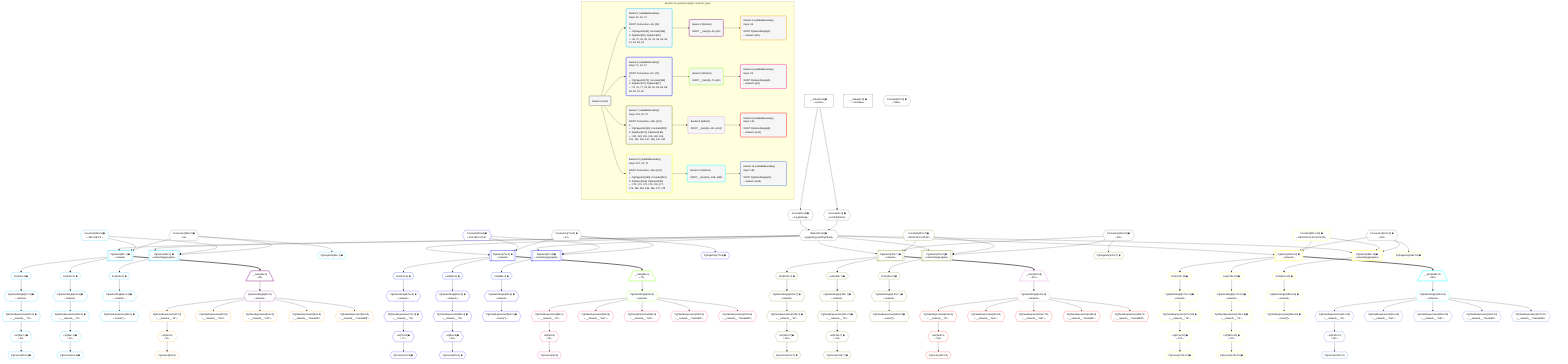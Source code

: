 %%{init: {'themeVariables': { 'fontSize': '12px'}}}%%
graph TD
    classDef path fill:#eee,stroke:#000,color:#000
    classDef plan fill:#fff,stroke-width:1px,color:#000
    classDef itemplan fill:#fff,stroke-width:2px,color:#000
    classDef unbatchedplan fill:#dff,stroke-width:1px,color:#000
    classDef sideeffectplan fill:#fcc,stroke-width:2px,color:#000
    classDef bucket fill:#f6f6f6,color:#000,stroke-width:2px,text-align:left


    %% plan dependencies
    Object22{{"Object[22∈0] ➊<br />ᐸ{pgSettings,withPgClient}ᐳ"}}:::plan
    Access20{{"Access[20∈0] ➊<br />ᐸ2.pgSettingsᐳ"}}:::plan
    Access21{{"Access[21∈0] ➊<br />ᐸ2.withPgClientᐳ"}}:::plan
    Access20 & Access21 --> Object22
    __Value2["__Value[2∈0] ➊<br />ᐸcontextᐳ"]:::plan
    __Value2 --> Access20
    __Value2 --> Access21
    __Value4["__Value[4∈0] ➊<br />ᐸrootValueᐳ"]:::plan
    Connection23{{"Connection[23∈0] ➊<br />ᐸ19ᐳ"}}:::plan
    Constant37{{"Constant[37∈0] ➊<br />ᐸfalseᐳ"}}:::plan
    Connection71{{"Connection[71∈0] ➊<br />ᐸ67ᐳ"}}:::plan
    Connection119{{"Connection[119∈0] ➊<br />ᐸ115ᐳ"}}:::plan
    Connection167{{"Connection[167∈0] ➊<br />ᐸ163ᐳ"}}:::plan
    PgSelect25[["PgSelect[25∈1] ➊<br />ᐸnetworkᐳ"]]:::plan
    Constant198{{"Constant[198∈1] ➊<br />ᐸ'192.168.0.0'ᐳ"}}:::plan
    Object22 & Constant198 & Connection23 --> PgSelect25
    PgSelect39[["PgSelect[39∈1] ➊<br />ᐸnetwork(aggregate)ᐳ"]]:::plan
    Object22 & Constant198 & Connection23 --> PgSelect39
    PgPageInfo24{{"PgPageInfo[24∈1] ➊"}}:::plan
    Connection23 --> PgPageInfo24
    First26{{"First[26∈1] ➊"}}:::plan
    PgSelect25 --> First26
    PgSelectSingle27{{"PgSelectSingle[27∈1] ➊<br />ᐸnetworkᐳ"}}:::plan
    First26 --> PgSelectSingle27
    PgCursor28{{"PgCursor[28∈1] ➊"}}:::plan
    List30{{"List[30∈1] ➊<br />ᐸ29ᐳ"}}:::plan
    List30 --> PgCursor28
    PgClassExpression29{{"PgClassExpression[29∈1] ➊<br />ᐸ__network__.”id”ᐳ"}}:::plan
    PgSelectSingle27 --> PgClassExpression29
    PgClassExpression29 --> List30
    Last32{{"Last[32∈1] ➊"}}:::plan
    PgSelect25 --> Last32
    PgSelectSingle33{{"PgSelectSingle[33∈1] ➊<br />ᐸnetworkᐳ"}}:::plan
    Last32 --> PgSelectSingle33
    PgCursor34{{"PgCursor[34∈1] ➊"}}:::plan
    List36{{"List[36∈1] ➊<br />ᐸ35ᐳ"}}:::plan
    List36 --> PgCursor34
    PgClassExpression35{{"PgClassExpression[35∈1] ➊<br />ᐸ__network__.”id”ᐳ"}}:::plan
    PgSelectSingle33 --> PgClassExpression35
    PgClassExpression35 --> List36
    First40{{"First[40∈1] ➊"}}:::plan
    PgSelect39 --> First40
    PgSelectSingle41{{"PgSelectSingle[41∈1] ➊<br />ᐸnetworkᐳ"}}:::plan
    First40 --> PgSelectSingle41
    PgClassExpression42{{"PgClassExpression[42∈1] ➊<br />ᐸcount(*)ᐳ"}}:::plan
    PgSelectSingle41 --> PgClassExpression42
    __Item44[/"__Item[44∈2]<br />ᐸ25ᐳ"\]:::itemplan
    PgSelect25 ==> __Item44
    PgSelectSingle45{{"PgSelectSingle[45∈2]<br />ᐸnetworkᐳ"}}:::plan
    __Item44 --> PgSelectSingle45
    PgCursor46{{"PgCursor[46∈3]"}}:::plan
    List48{{"List[48∈3]<br />ᐸ47ᐳ"}}:::plan
    List48 --> PgCursor46
    PgClassExpression47{{"PgClassExpression[47∈3]<br />ᐸ__network__.”id”ᐳ"}}:::plan
    PgSelectSingle45 --> PgClassExpression47
    PgClassExpression47 --> List48
    PgClassExpression50{{"PgClassExpression[50∈3]<br />ᐸ__network__.”inet”ᐳ"}}:::plan
    PgSelectSingle45 --> PgClassExpression50
    PgClassExpression51{{"PgClassExpression[51∈3]<br />ᐸ__network__.”cidr”ᐳ"}}:::plan
    PgSelectSingle45 --> PgClassExpression51
    PgClassExpression52{{"PgClassExpression[52∈3]<br />ᐸ__network__.”macaddr”ᐳ"}}:::plan
    PgSelectSingle45 --> PgClassExpression52
    PgClassExpression53{{"PgClassExpression[53∈3]<br />ᐸ__network__.”macaddr8”ᐳ"}}:::plan
    PgSelectSingle45 --> PgClassExpression53
    PgSelect73[["PgSelect[73∈4] ➊<br />ᐸnetworkᐳ"]]:::plan
    Constant199{{"Constant[199∈4] ➊<br />ᐸ'192.168.0.0/16'ᐳ"}}:::plan
    Object22 & Constant199 & Connection71 --> PgSelect73
    PgSelect87[["PgSelect[87∈4] ➊<br />ᐸnetwork(aggregate)ᐳ"]]:::plan
    Object22 & Constant199 & Connection71 --> PgSelect87
    PgPageInfo72{{"PgPageInfo[72∈4] ➊"}}:::plan
    Connection71 --> PgPageInfo72
    First74{{"First[74∈4] ➊"}}:::plan
    PgSelect73 --> First74
    PgSelectSingle75{{"PgSelectSingle[75∈4] ➊<br />ᐸnetworkᐳ"}}:::plan
    First74 --> PgSelectSingle75
    PgCursor76{{"PgCursor[76∈4] ➊"}}:::plan
    List78{{"List[78∈4] ➊<br />ᐸ77ᐳ"}}:::plan
    List78 --> PgCursor76
    PgClassExpression77{{"PgClassExpression[77∈4] ➊<br />ᐸ__network__.”id”ᐳ"}}:::plan
    PgSelectSingle75 --> PgClassExpression77
    PgClassExpression77 --> List78
    Last80{{"Last[80∈4] ➊"}}:::plan
    PgSelect73 --> Last80
    PgSelectSingle81{{"PgSelectSingle[81∈4] ➊<br />ᐸnetworkᐳ"}}:::plan
    Last80 --> PgSelectSingle81
    PgCursor82{{"PgCursor[82∈4] ➊"}}:::plan
    List84{{"List[84∈4] ➊<br />ᐸ83ᐳ"}}:::plan
    List84 --> PgCursor82
    PgClassExpression83{{"PgClassExpression[83∈4] ➊<br />ᐸ__network__.”id”ᐳ"}}:::plan
    PgSelectSingle81 --> PgClassExpression83
    PgClassExpression83 --> List84
    First88{{"First[88∈4] ➊"}}:::plan
    PgSelect87 --> First88
    PgSelectSingle89{{"PgSelectSingle[89∈4] ➊<br />ᐸnetworkᐳ"}}:::plan
    First88 --> PgSelectSingle89
    PgClassExpression90{{"PgClassExpression[90∈4] ➊<br />ᐸcount(*)ᐳ"}}:::plan
    PgSelectSingle89 --> PgClassExpression90
    __Item92[/"__Item[92∈5]<br />ᐸ73ᐳ"\]:::itemplan
    PgSelect73 ==> __Item92
    PgSelectSingle93{{"PgSelectSingle[93∈5]<br />ᐸnetworkᐳ"}}:::plan
    __Item92 --> PgSelectSingle93
    PgCursor94{{"PgCursor[94∈6]"}}:::plan
    List96{{"List[96∈6]<br />ᐸ95ᐳ"}}:::plan
    List96 --> PgCursor94
    PgClassExpression95{{"PgClassExpression[95∈6]<br />ᐸ__network__.”id”ᐳ"}}:::plan
    PgSelectSingle93 --> PgClassExpression95
    PgClassExpression95 --> List96
    PgClassExpression98{{"PgClassExpression[98∈6]<br />ᐸ__network__.”inet”ᐳ"}}:::plan
    PgSelectSingle93 --> PgClassExpression98
    PgClassExpression99{{"PgClassExpression[99∈6]<br />ᐸ__network__.”cidr”ᐳ"}}:::plan
    PgSelectSingle93 --> PgClassExpression99
    PgClassExpression100{{"PgClassExpression[100∈6]<br />ᐸ__network__.”macaddr”ᐳ"}}:::plan
    PgSelectSingle93 --> PgClassExpression100
    PgClassExpression101{{"PgClassExpression[101∈6]<br />ᐸ__network__.”macaddr8”ᐳ"}}:::plan
    PgSelectSingle93 --> PgClassExpression101
    PgSelect121[["PgSelect[121∈7] ➊<br />ᐸnetworkᐳ"]]:::plan
    Constant200{{"Constant[200∈7] ➊<br />ᐸ'08:00:2b:01:02:03'ᐳ"}}:::plan
    Object22 & Constant200 & Connection119 --> PgSelect121
    PgSelect135[["PgSelect[135∈7] ➊<br />ᐸnetwork(aggregate)ᐳ"]]:::plan
    Object22 & Constant200 & Connection119 --> PgSelect135
    PgPageInfo120{{"PgPageInfo[120∈7] ➊"}}:::plan
    Connection119 --> PgPageInfo120
    First122{{"First[122∈7] ➊"}}:::plan
    PgSelect121 --> First122
    PgSelectSingle123{{"PgSelectSingle[123∈7] ➊<br />ᐸnetworkᐳ"}}:::plan
    First122 --> PgSelectSingle123
    PgCursor124{{"PgCursor[124∈7] ➊"}}:::plan
    List126{{"List[126∈7] ➊<br />ᐸ125ᐳ"}}:::plan
    List126 --> PgCursor124
    PgClassExpression125{{"PgClassExpression[125∈7] ➊<br />ᐸ__network__.”id”ᐳ"}}:::plan
    PgSelectSingle123 --> PgClassExpression125
    PgClassExpression125 --> List126
    Last128{{"Last[128∈7] ➊"}}:::plan
    PgSelect121 --> Last128
    PgSelectSingle129{{"PgSelectSingle[129∈7] ➊<br />ᐸnetworkᐳ"}}:::plan
    Last128 --> PgSelectSingle129
    PgCursor130{{"PgCursor[130∈7] ➊"}}:::plan
    List132{{"List[132∈7] ➊<br />ᐸ131ᐳ"}}:::plan
    List132 --> PgCursor130
    PgClassExpression131{{"PgClassExpression[131∈7] ➊<br />ᐸ__network__.”id”ᐳ"}}:::plan
    PgSelectSingle129 --> PgClassExpression131
    PgClassExpression131 --> List132
    First136{{"First[136∈7] ➊"}}:::plan
    PgSelect135 --> First136
    PgSelectSingle137{{"PgSelectSingle[137∈7] ➊<br />ᐸnetworkᐳ"}}:::plan
    First136 --> PgSelectSingle137
    PgClassExpression138{{"PgClassExpression[138∈7] ➊<br />ᐸcount(*)ᐳ"}}:::plan
    PgSelectSingle137 --> PgClassExpression138
    __Item140[/"__Item[140∈8]<br />ᐸ121ᐳ"\]:::itemplan
    PgSelect121 ==> __Item140
    PgSelectSingle141{{"PgSelectSingle[141∈8]<br />ᐸnetworkᐳ"}}:::plan
    __Item140 --> PgSelectSingle141
    PgCursor142{{"PgCursor[142∈9]"}}:::plan
    List144{{"List[144∈9]<br />ᐸ143ᐳ"}}:::plan
    List144 --> PgCursor142
    PgClassExpression143{{"PgClassExpression[143∈9]<br />ᐸ__network__.”id”ᐳ"}}:::plan
    PgSelectSingle141 --> PgClassExpression143
    PgClassExpression143 --> List144
    PgClassExpression146{{"PgClassExpression[146∈9]<br />ᐸ__network__.”inet”ᐳ"}}:::plan
    PgSelectSingle141 --> PgClassExpression146
    PgClassExpression147{{"PgClassExpression[147∈9]<br />ᐸ__network__.”cidr”ᐳ"}}:::plan
    PgSelectSingle141 --> PgClassExpression147
    PgClassExpression148{{"PgClassExpression[148∈9]<br />ᐸ__network__.”macaddr”ᐳ"}}:::plan
    PgSelectSingle141 --> PgClassExpression148
    PgClassExpression149{{"PgClassExpression[149∈9]<br />ᐸ__network__.”macaddr8”ᐳ"}}:::plan
    PgSelectSingle141 --> PgClassExpression149
    PgSelect169[["PgSelect[169∈10] ➊<br />ᐸnetworkᐳ"]]:::plan
    Constant201{{"Constant[201∈10] ➊<br />ᐸ'08:00:2b:01:02:03:04:05'ᐳ"}}:::plan
    Object22 & Constant201 & Connection167 --> PgSelect169
    PgSelect183[["PgSelect[183∈10] ➊<br />ᐸnetwork(aggregate)ᐳ"]]:::plan
    Object22 & Constant201 & Connection167 --> PgSelect183
    PgPageInfo168{{"PgPageInfo[168∈10] ➊"}}:::plan
    Connection167 --> PgPageInfo168
    First170{{"First[170∈10] ➊"}}:::plan
    PgSelect169 --> First170
    PgSelectSingle171{{"PgSelectSingle[171∈10] ➊<br />ᐸnetworkᐳ"}}:::plan
    First170 --> PgSelectSingle171
    PgCursor172{{"PgCursor[172∈10] ➊"}}:::plan
    List174{{"List[174∈10] ➊<br />ᐸ173ᐳ"}}:::plan
    List174 --> PgCursor172
    PgClassExpression173{{"PgClassExpression[173∈10] ➊<br />ᐸ__network__.”id”ᐳ"}}:::plan
    PgSelectSingle171 --> PgClassExpression173
    PgClassExpression173 --> List174
    Last176{{"Last[176∈10] ➊"}}:::plan
    PgSelect169 --> Last176
    PgSelectSingle177{{"PgSelectSingle[177∈10] ➊<br />ᐸnetworkᐳ"}}:::plan
    Last176 --> PgSelectSingle177
    PgCursor178{{"PgCursor[178∈10] ➊"}}:::plan
    List180{{"List[180∈10] ➊<br />ᐸ179ᐳ"}}:::plan
    List180 --> PgCursor178
    PgClassExpression179{{"PgClassExpression[179∈10] ➊<br />ᐸ__network__.”id”ᐳ"}}:::plan
    PgSelectSingle177 --> PgClassExpression179
    PgClassExpression179 --> List180
    First184{{"First[184∈10] ➊"}}:::plan
    PgSelect183 --> First184
    PgSelectSingle185{{"PgSelectSingle[185∈10] ➊<br />ᐸnetworkᐳ"}}:::plan
    First184 --> PgSelectSingle185
    PgClassExpression186{{"PgClassExpression[186∈10] ➊<br />ᐸcount(*)ᐳ"}}:::plan
    PgSelectSingle185 --> PgClassExpression186
    __Item188[/"__Item[188∈11]<br />ᐸ169ᐳ"\]:::itemplan
    PgSelect169 ==> __Item188
    PgSelectSingle189{{"PgSelectSingle[189∈11]<br />ᐸnetworkᐳ"}}:::plan
    __Item188 --> PgSelectSingle189
    PgCursor190{{"PgCursor[190∈12]"}}:::plan
    List192{{"List[192∈12]<br />ᐸ191ᐳ"}}:::plan
    List192 --> PgCursor190
    PgClassExpression191{{"PgClassExpression[191∈12]<br />ᐸ__network__.”id”ᐳ"}}:::plan
    PgSelectSingle189 --> PgClassExpression191
    PgClassExpression191 --> List192
    PgClassExpression194{{"PgClassExpression[194∈12]<br />ᐸ__network__.”inet”ᐳ"}}:::plan
    PgSelectSingle189 --> PgClassExpression194
    PgClassExpression195{{"PgClassExpression[195∈12]<br />ᐸ__network__.”cidr”ᐳ"}}:::plan
    PgSelectSingle189 --> PgClassExpression195
    PgClassExpression196{{"PgClassExpression[196∈12]<br />ᐸ__network__.”macaddr”ᐳ"}}:::plan
    PgSelectSingle189 --> PgClassExpression196
    PgClassExpression197{{"PgClassExpression[197∈12]<br />ᐸ__network__.”macaddr8”ᐳ"}}:::plan
    PgSelectSingle189 --> PgClassExpression197

    %% define steps

    subgraph "Buckets for queries/v4/pg11.network_types"
    Bucket0("Bucket 0 (root)"):::bucket
    classDef bucket0 stroke:#696969
    class Bucket0,__Value2,__Value4,Access20,Access21,Object22,Connection23,Constant37,Connection71,Connection119,Connection167 bucket0
    Bucket1("Bucket 1 (nullableBoundary)<br />Deps: 23, 22, 37<br /><br />ROOT Connectionᐸ19ᐳ[23]<br />1: <br />ᐳ: PgPageInfo[24], Constant[198]<br />2: PgSelect[25], PgSelect[39]<br />ᐳ: 26, 27, 29, 30, 32, 33, 35, 36, 40, 41, 42, 28, 34"):::bucket
    classDef bucket1 stroke:#00bfff
    class Bucket1,PgPageInfo24,PgSelect25,First26,PgSelectSingle27,PgCursor28,PgClassExpression29,List30,Last32,PgSelectSingle33,PgCursor34,PgClassExpression35,List36,PgSelect39,First40,PgSelectSingle41,PgClassExpression42,Constant198 bucket1
    Bucket2("Bucket 2 (listItem)<br /><br />ROOT __Item{2}ᐸ25ᐳ[44]"):::bucket
    classDef bucket2 stroke:#7f007f
    class Bucket2,__Item44,PgSelectSingle45 bucket2
    Bucket3("Bucket 3 (nullableBoundary)<br />Deps: 45<br /><br />ROOT PgSelectSingle{2}ᐸnetworkᐳ[45]"):::bucket
    classDef bucket3 stroke:#ffa500
    class Bucket3,PgCursor46,PgClassExpression47,List48,PgClassExpression50,PgClassExpression51,PgClassExpression52,PgClassExpression53 bucket3
    Bucket4("Bucket 4 (nullableBoundary)<br />Deps: 71, 22, 37<br /><br />ROOT Connectionᐸ67ᐳ[71]<br />1: <br />ᐳ: PgPageInfo[72], Constant[199]<br />2: PgSelect[73], PgSelect[87]<br />ᐳ: 74, 75, 77, 78, 80, 81, 83, 84, 88, 89, 90, 76, 82"):::bucket
    classDef bucket4 stroke:#0000ff
    class Bucket4,PgPageInfo72,PgSelect73,First74,PgSelectSingle75,PgCursor76,PgClassExpression77,List78,Last80,PgSelectSingle81,PgCursor82,PgClassExpression83,List84,PgSelect87,First88,PgSelectSingle89,PgClassExpression90,Constant199 bucket4
    Bucket5("Bucket 5 (listItem)<br /><br />ROOT __Item{5}ᐸ73ᐳ[92]"):::bucket
    classDef bucket5 stroke:#7fff00
    class Bucket5,__Item92,PgSelectSingle93 bucket5
    Bucket6("Bucket 6 (nullableBoundary)<br />Deps: 93<br /><br />ROOT PgSelectSingle{5}ᐸnetworkᐳ[93]"):::bucket
    classDef bucket6 stroke:#ff1493
    class Bucket6,PgCursor94,PgClassExpression95,List96,PgClassExpression98,PgClassExpression99,PgClassExpression100,PgClassExpression101 bucket6
    Bucket7("Bucket 7 (nullableBoundary)<br />Deps: 119, 22, 37<br /><br />ROOT Connectionᐸ115ᐳ[119]<br />1: <br />ᐳ: PgPageInfo[120], Constant[200]<br />2: PgSelect[121], PgSelect[135]<br />ᐳ: 122, 123, 125, 126, 128, 129, 131, 132, 136, 137, 138, 124, 130"):::bucket
    classDef bucket7 stroke:#808000
    class Bucket7,PgPageInfo120,PgSelect121,First122,PgSelectSingle123,PgCursor124,PgClassExpression125,List126,Last128,PgSelectSingle129,PgCursor130,PgClassExpression131,List132,PgSelect135,First136,PgSelectSingle137,PgClassExpression138,Constant200 bucket7
    Bucket8("Bucket 8 (listItem)<br /><br />ROOT __Item{8}ᐸ121ᐳ[140]"):::bucket
    classDef bucket8 stroke:#dda0dd
    class Bucket8,__Item140,PgSelectSingle141 bucket8
    Bucket9("Bucket 9 (nullableBoundary)<br />Deps: 141<br /><br />ROOT PgSelectSingle{8}ᐸnetworkᐳ[141]"):::bucket
    classDef bucket9 stroke:#ff0000
    class Bucket9,PgCursor142,PgClassExpression143,List144,PgClassExpression146,PgClassExpression147,PgClassExpression148,PgClassExpression149 bucket9
    Bucket10("Bucket 10 (nullableBoundary)<br />Deps: 167, 22, 37<br /><br />ROOT Connectionᐸ163ᐳ[167]<br />1: <br />ᐳ: PgPageInfo[168], Constant[201]<br />2: PgSelect[169], PgSelect[183]<br />ᐳ: 170, 171, 173, 174, 176, 177, 179, 180, 184, 185, 186, 172, 178"):::bucket
    classDef bucket10 stroke:#ffff00
    class Bucket10,PgPageInfo168,PgSelect169,First170,PgSelectSingle171,PgCursor172,PgClassExpression173,List174,Last176,PgSelectSingle177,PgCursor178,PgClassExpression179,List180,PgSelect183,First184,PgSelectSingle185,PgClassExpression186,Constant201 bucket10
    Bucket11("Bucket 11 (listItem)<br /><br />ROOT __Item{11}ᐸ169ᐳ[188]"):::bucket
    classDef bucket11 stroke:#00ffff
    class Bucket11,__Item188,PgSelectSingle189 bucket11
    Bucket12("Bucket 12 (nullableBoundary)<br />Deps: 189<br /><br />ROOT PgSelectSingle{11}ᐸnetworkᐳ[189]"):::bucket
    classDef bucket12 stroke:#4169e1
    class Bucket12,PgCursor190,PgClassExpression191,List192,PgClassExpression194,PgClassExpression195,PgClassExpression196,PgClassExpression197 bucket12
    Bucket0 --> Bucket1 & Bucket4 & Bucket7 & Bucket10
    Bucket1 --> Bucket2
    Bucket2 --> Bucket3
    Bucket4 --> Bucket5
    Bucket5 --> Bucket6
    Bucket7 --> Bucket8
    Bucket8 --> Bucket9
    Bucket10 --> Bucket11
    Bucket11 --> Bucket12
    end